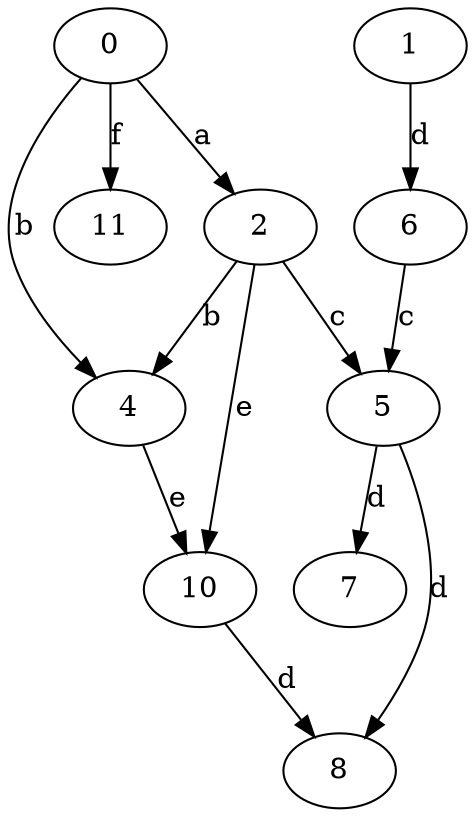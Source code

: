 strict digraph  {
0;
1;
2;
4;
5;
6;
7;
8;
10;
11;
0 -> 2  [label=a];
0 -> 4  [label=b];
0 -> 11  [label=f];
1 -> 6  [label=d];
2 -> 4  [label=b];
2 -> 5  [label=c];
2 -> 10  [label=e];
4 -> 10  [label=e];
5 -> 7  [label=d];
5 -> 8  [label=d];
6 -> 5  [label=c];
10 -> 8  [label=d];
}
